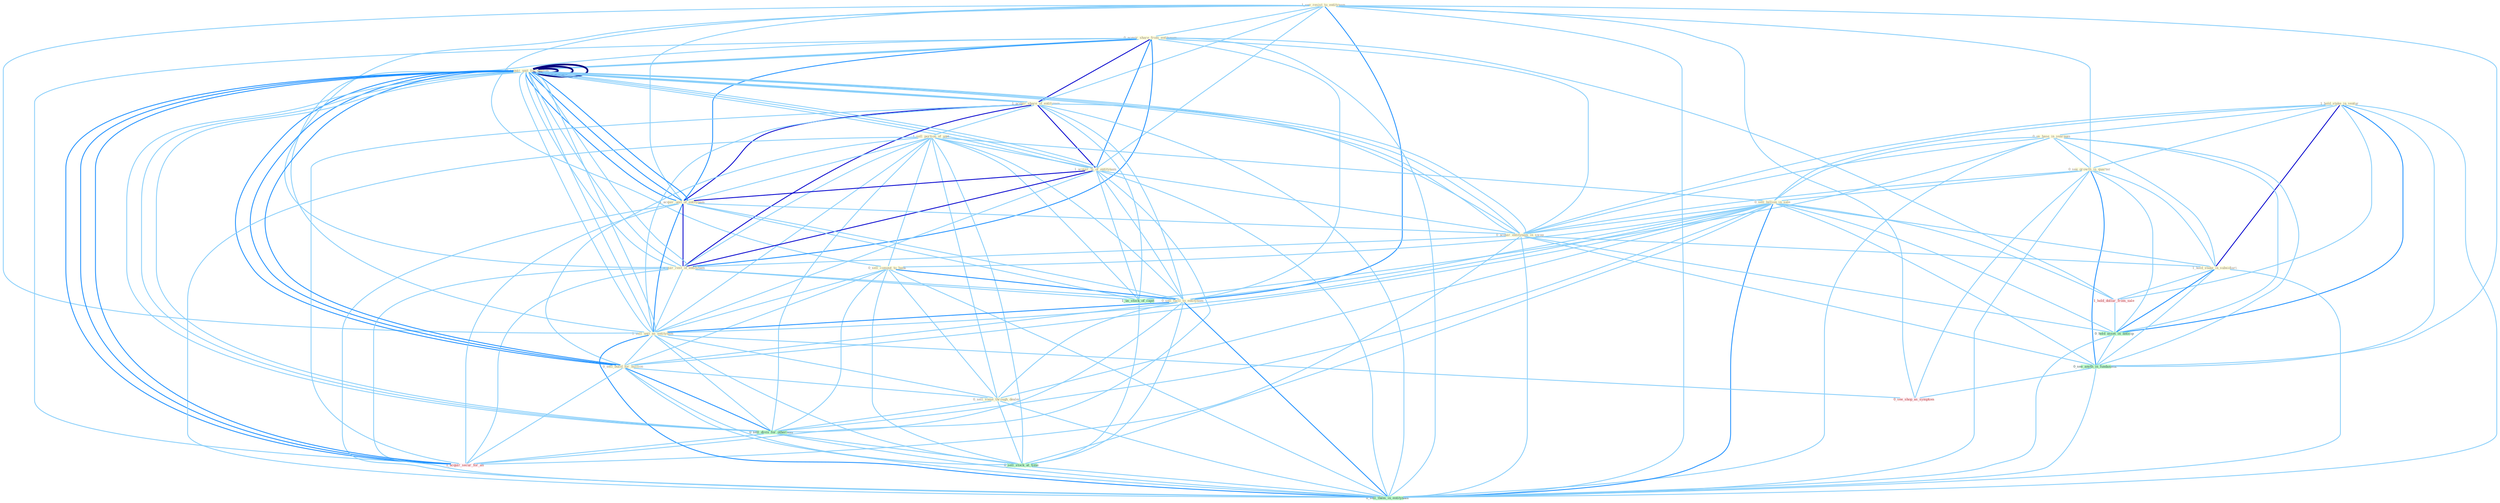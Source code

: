 Graph G{ 
    node
    [shape=polygon,style=filled,width=.5,height=.06,color="#BDFCC9",fixedsize=true,fontsize=4,
    fontcolor="#2f4f4f"];
    {node
    [color="#ffffe0", fontcolor="#8b7d6b"] "1_see_resist_to_entitynam " "1_hold_stake_in_ventur " "0_acquir_share_from_entitynam " "0_us_base_in_yearnum " "0_acquir_unit_for_million " "1_acquir_share_of_entitynam " "1_sell_portion_of_unit " "0_see_growth_in_quarter " "0_sell_billion_in_sale " "0_sell_comput_to_bank " "0_acquir_unit_for_million " "1_acquir_%_of_entitynam " "1_acquir_unit_of_entitynam " "0_acquir_entitynam_in_swap " "1_hold_stake_in_subsidiari " "1_acquir_rest_of_entitynam " "0_sell_facil_to_entitynam " "1_sell_unit_as_entitynam " "0_sell_build_for_million " "0_sell_some_through_dealer "}
{node [color="#fff0f5", fontcolor="#b22222"] "1_acquir_secur_for_an " "1_hold_dollar_from_sale " "0_see_shop_as_symptom "}
edge [color="#B0E2FF"];

	"1_see_resist_to_entitynam " -- "0_acquir_share_from_entitynam " [w="1", color="#87cefa" ];
	"1_see_resist_to_entitynam " -- "1_acquir_share_of_entitynam " [w="1", color="#87cefa" ];
	"1_see_resist_to_entitynam " -- "0_see_growth_in_quarter " [w="1", color="#87cefa" ];
	"1_see_resist_to_entitynam " -- "0_sell_comput_to_bank " [w="1", color="#87cefa" ];
	"1_see_resist_to_entitynam " -- "1_acquir_%_of_entitynam " [w="1", color="#87cefa" ];
	"1_see_resist_to_entitynam " -- "1_acquir_unit_of_entitynam " [w="1", color="#87cefa" ];
	"1_see_resist_to_entitynam " -- "1_acquir_rest_of_entitynam " [w="1", color="#87cefa" ];
	"1_see_resist_to_entitynam " -- "0_sell_facil_to_entitynam " [w="2", color="#1e90ff" , len=0.8];
	"1_see_resist_to_entitynam " -- "1_sell_unit_as_entitynam " [w="1", color="#87cefa" ];
	"1_see_resist_to_entitynam " -- "0_see_anyth_in_fundament " [w="1", color="#87cefa" ];
	"1_see_resist_to_entitynam " -- "0_see_shop_as_symptom " [w="1", color="#87cefa" ];
	"1_see_resist_to_entitynam " -- "0_sell_them_in_entitynam " [w="1", color="#87cefa" ];
	"1_hold_stake_in_ventur " -- "0_us_base_in_yearnum " [w="1", color="#87cefa" ];
	"1_hold_stake_in_ventur " -- "0_see_growth_in_quarter " [w="1", color="#87cefa" ];
	"1_hold_stake_in_ventur " -- "0_sell_billion_in_sale " [w="1", color="#87cefa" ];
	"1_hold_stake_in_ventur " -- "0_acquir_entitynam_in_swap " [w="1", color="#87cefa" ];
	"1_hold_stake_in_ventur " -- "1_hold_stake_in_subsidiari " [w="3", color="#0000cd" , len=0.6];
	"1_hold_stake_in_ventur " -- "1_hold_dollar_from_sale " [w="1", color="#87cefa" ];
	"1_hold_stake_in_ventur " -- "0_hold_asset_in_anticip " [w="2", color="#1e90ff" , len=0.8];
	"1_hold_stake_in_ventur " -- "0_see_anyth_in_fundament " [w="1", color="#87cefa" ];
	"1_hold_stake_in_ventur " -- "0_sell_them_in_entitynam " [w="1", color="#87cefa" ];
	"0_acquir_share_from_entitynam " -- "0_acquir_unit_for_million " [w="1", color="#87cefa" ];
	"0_acquir_share_from_entitynam " -- "1_acquir_share_of_entitynam " [w="3", color="#0000cd" , len=0.6];
	"0_acquir_share_from_entitynam " -- "0_acquir_unit_for_million " [w="1", color="#87cefa" ];
	"0_acquir_share_from_entitynam " -- "1_acquir_%_of_entitynam " [w="2", color="#1e90ff" , len=0.8];
	"0_acquir_share_from_entitynam " -- "1_acquir_unit_of_entitynam " [w="2", color="#1e90ff" , len=0.8];
	"0_acquir_share_from_entitynam " -- "0_acquir_entitynam_in_swap " [w="1", color="#87cefa" ];
	"0_acquir_share_from_entitynam " -- "1_acquir_rest_of_entitynam " [w="2", color="#1e90ff" , len=0.8];
	"0_acquir_share_from_entitynam " -- "0_sell_facil_to_entitynam " [w="1", color="#87cefa" ];
	"0_acquir_share_from_entitynam " -- "1_sell_unit_as_entitynam " [w="1", color="#87cefa" ];
	"0_acquir_share_from_entitynam " -- "1_acquir_secur_for_an " [w="1", color="#87cefa" ];
	"0_acquir_share_from_entitynam " -- "1_hold_dollar_from_sale " [w="1", color="#87cefa" ];
	"0_acquir_share_from_entitynam " -- "0_acquir_unit_for_million " [w="1", color="#87cefa" ];
	"0_acquir_share_from_entitynam " -- "0_sell_them_in_entitynam " [w="1", color="#87cefa" ];
	"0_us_base_in_yearnum " -- "0_see_growth_in_quarter " [w="1", color="#87cefa" ];
	"0_us_base_in_yearnum " -- "0_sell_billion_in_sale " [w="1", color="#87cefa" ];
	"0_us_base_in_yearnum " -- "0_acquir_entitynam_in_swap " [w="1", color="#87cefa" ];
	"0_us_base_in_yearnum " -- "1_hold_stake_in_subsidiari " [w="1", color="#87cefa" ];
	"0_us_base_in_yearnum " -- "1_us_stock_of_capit " [w="1", color="#87cefa" ];
	"0_us_base_in_yearnum " -- "0_hold_asset_in_anticip " [w="1", color="#87cefa" ];
	"0_us_base_in_yearnum " -- "0_see_anyth_in_fundament " [w="1", color="#87cefa" ];
	"0_us_base_in_yearnum " -- "0_sell_them_in_entitynam " [w="1", color="#87cefa" ];
	"0_acquir_unit_for_million " -- "1_acquir_share_of_entitynam " [w="1", color="#87cefa" ];
	"0_acquir_unit_for_million " -- "0_acquir_unit_for_million " [w="4", style=bold, color="#000080", len=0.4];
	"0_acquir_unit_for_million " -- "1_acquir_%_of_entitynam " [w="1", color="#87cefa" ];
	"0_acquir_unit_for_million " -- "1_acquir_unit_of_entitynam " [w="2", color="#1e90ff" , len=0.8];
	"0_acquir_unit_for_million " -- "0_acquir_entitynam_in_swap " [w="1", color="#87cefa" ];
	"0_acquir_unit_for_million " -- "1_acquir_rest_of_entitynam " [w="1", color="#87cefa" ];
	"0_acquir_unit_for_million " -- "1_sell_unit_as_entitynam " [w="1", color="#87cefa" ];
	"0_acquir_unit_for_million " -- "0_sell_build_for_million " [w="2", color="#1e90ff" , len=0.8];
	"0_acquir_unit_for_million " -- "0_sell_divis_for_othernum " [w="1", color="#87cefa" ];
	"0_acquir_unit_for_million " -- "1_acquir_secur_for_an " [w="2", color="#1e90ff" , len=0.8];
	"0_acquir_unit_for_million " -- "0_acquir_unit_for_million " [w="4", style=bold, color="#000080", len=0.4];
	"1_acquir_share_of_entitynam " -- "1_sell_portion_of_unit " [w="1", color="#87cefa" ];
	"1_acquir_share_of_entitynam " -- "0_acquir_unit_for_million " [w="1", color="#87cefa" ];
	"1_acquir_share_of_entitynam " -- "1_acquir_%_of_entitynam " [w="3", color="#0000cd" , len=0.6];
	"1_acquir_share_of_entitynam " -- "1_acquir_unit_of_entitynam " [w="3", color="#0000cd" , len=0.6];
	"1_acquir_share_of_entitynam " -- "0_acquir_entitynam_in_swap " [w="1", color="#87cefa" ];
	"1_acquir_share_of_entitynam " -- "1_acquir_rest_of_entitynam " [w="3", color="#0000cd" , len=0.6];
	"1_acquir_share_of_entitynam " -- "0_sell_facil_to_entitynam " [w="1", color="#87cefa" ];
	"1_acquir_share_of_entitynam " -- "1_sell_unit_as_entitynam " [w="1", color="#87cefa" ];
	"1_acquir_share_of_entitynam " -- "1_acquir_secur_for_an " [w="1", color="#87cefa" ];
	"1_acquir_share_of_entitynam " -- "1_us_stock_of_capit " [w="1", color="#87cefa" ];
	"1_acquir_share_of_entitynam " -- "0_acquir_unit_for_million " [w="1", color="#87cefa" ];
	"1_acquir_share_of_entitynam " -- "0_sell_them_in_entitynam " [w="1", color="#87cefa" ];
	"1_sell_portion_of_unit " -- "0_sell_billion_in_sale " [w="1", color="#87cefa" ];
	"1_sell_portion_of_unit " -- "0_sell_comput_to_bank " [w="1", color="#87cefa" ];
	"1_sell_portion_of_unit " -- "1_acquir_%_of_entitynam " [w="1", color="#87cefa" ];
	"1_sell_portion_of_unit " -- "1_acquir_unit_of_entitynam " [w="1", color="#87cefa" ];
	"1_sell_portion_of_unit " -- "1_acquir_rest_of_entitynam " [w="1", color="#87cefa" ];
	"1_sell_portion_of_unit " -- "0_sell_facil_to_entitynam " [w="1", color="#87cefa" ];
	"1_sell_portion_of_unit " -- "1_sell_unit_as_entitynam " [w="1", color="#87cefa" ];
	"1_sell_portion_of_unit " -- "0_sell_build_for_million " [w="1", color="#87cefa" ];
	"1_sell_portion_of_unit " -- "0_sell_some_through_dealer " [w="1", color="#87cefa" ];
	"1_sell_portion_of_unit " -- "0_sell_divis_for_othernum " [w="1", color="#87cefa" ];
	"1_sell_portion_of_unit " -- "1_us_stock_of_capit " [w="1", color="#87cefa" ];
	"1_sell_portion_of_unit " -- "0_sell_stock_at_time " [w="1", color="#87cefa" ];
	"1_sell_portion_of_unit " -- "0_sell_them_in_entitynam " [w="1", color="#87cefa" ];
	"0_see_growth_in_quarter " -- "0_sell_billion_in_sale " [w="1", color="#87cefa" ];
	"0_see_growth_in_quarter " -- "0_acquir_entitynam_in_swap " [w="1", color="#87cefa" ];
	"0_see_growth_in_quarter " -- "1_hold_stake_in_subsidiari " [w="1", color="#87cefa" ];
	"0_see_growth_in_quarter " -- "0_hold_asset_in_anticip " [w="1", color="#87cefa" ];
	"0_see_growth_in_quarter " -- "0_see_anyth_in_fundament " [w="2", color="#1e90ff" , len=0.8];
	"0_see_growth_in_quarter " -- "0_see_shop_as_symptom " [w="1", color="#87cefa" ];
	"0_see_growth_in_quarter " -- "0_sell_them_in_entitynam " [w="1", color="#87cefa" ];
	"0_sell_billion_in_sale " -- "0_sell_comput_to_bank " [w="1", color="#87cefa" ];
	"0_sell_billion_in_sale " -- "0_acquir_entitynam_in_swap " [w="1", color="#87cefa" ];
	"0_sell_billion_in_sale " -- "1_hold_stake_in_subsidiari " [w="1", color="#87cefa" ];
	"0_sell_billion_in_sale " -- "0_sell_facil_to_entitynam " [w="1", color="#87cefa" ];
	"0_sell_billion_in_sale " -- "1_sell_unit_as_entitynam " [w="1", color="#87cefa" ];
	"0_sell_billion_in_sale " -- "0_sell_build_for_million " [w="1", color="#87cefa" ];
	"0_sell_billion_in_sale " -- "0_sell_some_through_dealer " [w="1", color="#87cefa" ];
	"0_sell_billion_in_sale " -- "0_sell_divis_for_othernum " [w="1", color="#87cefa" ];
	"0_sell_billion_in_sale " -- "1_hold_dollar_from_sale " [w="1", color="#87cefa" ];
	"0_sell_billion_in_sale " -- "0_hold_asset_in_anticip " [w="1", color="#87cefa" ];
	"0_sell_billion_in_sale " -- "0_sell_stock_at_time " [w="1", color="#87cefa" ];
	"0_sell_billion_in_sale " -- "0_see_anyth_in_fundament " [w="1", color="#87cefa" ];
	"0_sell_billion_in_sale " -- "0_sell_them_in_entitynam " [w="2", color="#1e90ff" , len=0.8];
	"0_sell_comput_to_bank " -- "0_sell_facil_to_entitynam " [w="2", color="#1e90ff" , len=0.8];
	"0_sell_comput_to_bank " -- "1_sell_unit_as_entitynam " [w="1", color="#87cefa" ];
	"0_sell_comput_to_bank " -- "0_sell_build_for_million " [w="1", color="#87cefa" ];
	"0_sell_comput_to_bank " -- "0_sell_some_through_dealer " [w="1", color="#87cefa" ];
	"0_sell_comput_to_bank " -- "0_sell_divis_for_othernum " [w="1", color="#87cefa" ];
	"0_sell_comput_to_bank " -- "0_sell_stock_at_time " [w="1", color="#87cefa" ];
	"0_sell_comput_to_bank " -- "0_sell_them_in_entitynam " [w="1", color="#87cefa" ];
	"0_acquir_unit_for_million " -- "1_acquir_%_of_entitynam " [w="1", color="#87cefa" ];
	"0_acquir_unit_for_million " -- "1_acquir_unit_of_entitynam " [w="2", color="#1e90ff" , len=0.8];
	"0_acquir_unit_for_million " -- "0_acquir_entitynam_in_swap " [w="1", color="#87cefa" ];
	"0_acquir_unit_for_million " -- "1_acquir_rest_of_entitynam " [w="1", color="#87cefa" ];
	"0_acquir_unit_for_million " -- "1_sell_unit_as_entitynam " [w="1", color="#87cefa" ];
	"0_acquir_unit_for_million " -- "0_sell_build_for_million " [w="2", color="#1e90ff" , len=0.8];
	"0_acquir_unit_for_million " -- "0_sell_divis_for_othernum " [w="1", color="#87cefa" ];
	"0_acquir_unit_for_million " -- "1_acquir_secur_for_an " [w="2", color="#1e90ff" , len=0.8];
	"0_acquir_unit_for_million " -- "0_acquir_unit_for_million " [w="4", style=bold, color="#000080", len=0.4];
	"1_acquir_%_of_entitynam " -- "1_acquir_unit_of_entitynam " [w="3", color="#0000cd" , len=0.6];
	"1_acquir_%_of_entitynam " -- "0_acquir_entitynam_in_swap " [w="1", color="#87cefa" ];
	"1_acquir_%_of_entitynam " -- "1_acquir_rest_of_entitynam " [w="3", color="#0000cd" , len=0.6];
	"1_acquir_%_of_entitynam " -- "0_sell_facil_to_entitynam " [w="1", color="#87cefa" ];
	"1_acquir_%_of_entitynam " -- "1_sell_unit_as_entitynam " [w="1", color="#87cefa" ];
	"1_acquir_%_of_entitynam " -- "1_acquir_secur_for_an " [w="1", color="#87cefa" ];
	"1_acquir_%_of_entitynam " -- "1_us_stock_of_capit " [w="1", color="#87cefa" ];
	"1_acquir_%_of_entitynam " -- "0_acquir_unit_for_million " [w="1", color="#87cefa" ];
	"1_acquir_%_of_entitynam " -- "0_sell_them_in_entitynam " [w="1", color="#87cefa" ];
	"1_acquir_unit_of_entitynam " -- "0_acquir_entitynam_in_swap " [w="1", color="#87cefa" ];
	"1_acquir_unit_of_entitynam " -- "1_acquir_rest_of_entitynam " [w="3", color="#0000cd" , len=0.6];
	"1_acquir_unit_of_entitynam " -- "0_sell_facil_to_entitynam " [w="1", color="#87cefa" ];
	"1_acquir_unit_of_entitynam " -- "1_sell_unit_as_entitynam " [w="2", color="#1e90ff" , len=0.8];
	"1_acquir_unit_of_entitynam " -- "1_acquir_secur_for_an " [w="1", color="#87cefa" ];
	"1_acquir_unit_of_entitynam " -- "1_us_stock_of_capit " [w="1", color="#87cefa" ];
	"1_acquir_unit_of_entitynam " -- "0_acquir_unit_for_million " [w="2", color="#1e90ff" , len=0.8];
	"1_acquir_unit_of_entitynam " -- "0_sell_them_in_entitynam " [w="1", color="#87cefa" ];
	"0_acquir_entitynam_in_swap " -- "1_hold_stake_in_subsidiari " [w="1", color="#87cefa" ];
	"0_acquir_entitynam_in_swap " -- "1_acquir_rest_of_entitynam " [w="1", color="#87cefa" ];
	"0_acquir_entitynam_in_swap " -- "1_acquir_secur_for_an " [w="1", color="#87cefa" ];
	"0_acquir_entitynam_in_swap " -- "0_hold_asset_in_anticip " [w="1", color="#87cefa" ];
	"0_acquir_entitynam_in_swap " -- "0_see_anyth_in_fundament " [w="1", color="#87cefa" ];
	"0_acquir_entitynam_in_swap " -- "0_acquir_unit_for_million " [w="1", color="#87cefa" ];
	"0_acquir_entitynam_in_swap " -- "0_sell_them_in_entitynam " [w="1", color="#87cefa" ];
	"1_hold_stake_in_subsidiari " -- "1_hold_dollar_from_sale " [w="1", color="#87cefa" ];
	"1_hold_stake_in_subsidiari " -- "0_hold_asset_in_anticip " [w="2", color="#1e90ff" , len=0.8];
	"1_hold_stake_in_subsidiari " -- "0_see_anyth_in_fundament " [w="1", color="#87cefa" ];
	"1_hold_stake_in_subsidiari " -- "0_sell_them_in_entitynam " [w="1", color="#87cefa" ];
	"1_acquir_rest_of_entitynam " -- "0_sell_facil_to_entitynam " [w="1", color="#87cefa" ];
	"1_acquir_rest_of_entitynam " -- "1_sell_unit_as_entitynam " [w="1", color="#87cefa" ];
	"1_acquir_rest_of_entitynam " -- "1_acquir_secur_for_an " [w="1", color="#87cefa" ];
	"1_acquir_rest_of_entitynam " -- "1_us_stock_of_capit " [w="1", color="#87cefa" ];
	"1_acquir_rest_of_entitynam " -- "0_acquir_unit_for_million " [w="1", color="#87cefa" ];
	"1_acquir_rest_of_entitynam " -- "0_sell_them_in_entitynam " [w="1", color="#87cefa" ];
	"0_sell_facil_to_entitynam " -- "1_sell_unit_as_entitynam " [w="2", color="#1e90ff" , len=0.8];
	"0_sell_facil_to_entitynam " -- "0_sell_build_for_million " [w="1", color="#87cefa" ];
	"0_sell_facil_to_entitynam " -- "0_sell_some_through_dealer " [w="1", color="#87cefa" ];
	"0_sell_facil_to_entitynam " -- "0_sell_divis_for_othernum " [w="1", color="#87cefa" ];
	"0_sell_facil_to_entitynam " -- "0_sell_stock_at_time " [w="1", color="#87cefa" ];
	"0_sell_facil_to_entitynam " -- "0_sell_them_in_entitynam " [w="2", color="#1e90ff" , len=0.8];
	"1_sell_unit_as_entitynam " -- "0_sell_build_for_million " [w="1", color="#87cefa" ];
	"1_sell_unit_as_entitynam " -- "0_sell_some_through_dealer " [w="1", color="#87cefa" ];
	"1_sell_unit_as_entitynam " -- "0_sell_divis_for_othernum " [w="1", color="#87cefa" ];
	"1_sell_unit_as_entitynam " -- "0_sell_stock_at_time " [w="1", color="#87cefa" ];
	"1_sell_unit_as_entitynam " -- "0_acquir_unit_for_million " [w="1", color="#87cefa" ];
	"1_sell_unit_as_entitynam " -- "0_see_shop_as_symptom " [w="1", color="#87cefa" ];
	"1_sell_unit_as_entitynam " -- "0_sell_them_in_entitynam " [w="2", color="#1e90ff" , len=0.8];
	"0_sell_build_for_million " -- "0_sell_some_through_dealer " [w="1", color="#87cefa" ];
	"0_sell_build_for_million " -- "0_sell_divis_for_othernum " [w="2", color="#1e90ff" , len=0.8];
	"0_sell_build_for_million " -- "1_acquir_secur_for_an " [w="1", color="#87cefa" ];
	"0_sell_build_for_million " -- "0_sell_stock_at_time " [w="1", color="#87cefa" ];
	"0_sell_build_for_million " -- "0_acquir_unit_for_million " [w="2", color="#1e90ff" , len=0.8];
	"0_sell_build_for_million " -- "0_sell_them_in_entitynam " [w="1", color="#87cefa" ];
	"0_sell_some_through_dealer " -- "0_sell_divis_for_othernum " [w="1", color="#87cefa" ];
	"0_sell_some_through_dealer " -- "0_sell_stock_at_time " [w="1", color="#87cefa" ];
	"0_sell_some_through_dealer " -- "0_sell_them_in_entitynam " [w="1", color="#87cefa" ];
	"0_sell_divis_for_othernum " -- "1_acquir_secur_for_an " [w="1", color="#87cefa" ];
	"0_sell_divis_for_othernum " -- "0_sell_stock_at_time " [w="1", color="#87cefa" ];
	"0_sell_divis_for_othernum " -- "0_acquir_unit_for_million " [w="1", color="#87cefa" ];
	"0_sell_divis_for_othernum " -- "0_sell_them_in_entitynam " [w="1", color="#87cefa" ];
	"1_acquir_secur_for_an " -- "0_acquir_unit_for_million " [w="2", color="#1e90ff" , len=0.8];
	"1_us_stock_of_capit " -- "0_sell_stock_at_time " [w="1", color="#87cefa" ];
	"1_hold_dollar_from_sale " -- "0_hold_asset_in_anticip " [w="1", color="#87cefa" ];
	"0_hold_asset_in_anticip " -- "0_see_anyth_in_fundament " [w="1", color="#87cefa" ];
	"0_hold_asset_in_anticip " -- "0_sell_them_in_entitynam " [w="1", color="#87cefa" ];
	"0_sell_stock_at_time " -- "0_sell_them_in_entitynam " [w="1", color="#87cefa" ];
	"0_see_anyth_in_fundament " -- "0_see_shop_as_symptom " [w="1", color="#87cefa" ];
	"0_see_anyth_in_fundament " -- "0_sell_them_in_entitynam " [w="1", color="#87cefa" ];
}